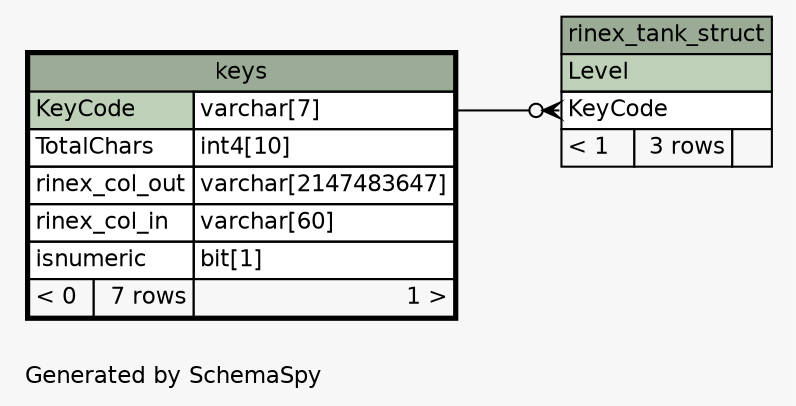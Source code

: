 // dot 2.36.0 on Linux 4.4.0-59-generic
// SchemaSpy rev 590
digraph "oneDegreeRelationshipsDiagram" {
  graph [
    rankdir="RL"
    bgcolor="#f7f7f7"
    label="\nGenerated by SchemaSpy"
    labeljust="l"
    nodesep="0.18"
    ranksep="0.46"
    fontname="Helvetica"
    fontsize="11"
  ];
  node [
    fontname="Helvetica"
    fontsize="11"
    shape="plaintext"
  ];
  edge [
    arrowsize="0.8"
  ];
  "rinex_tank_struct":"KeyCode":w -> "keys":"KeyCode.type":e [arrowhead=none dir=back arrowtail=crowodot];
  "keys" [
    label=<
    <TABLE BORDER="2" CELLBORDER="1" CELLSPACING="0" BGCOLOR="#ffffff">
      <TR><TD COLSPAN="3" BGCOLOR="#9bab96" ALIGN="CENTER">keys</TD></TR>
      <TR><TD PORT="KeyCode" COLSPAN="2" BGCOLOR="#bed1b8" ALIGN="LEFT">KeyCode</TD><TD PORT="KeyCode.type" ALIGN="LEFT">varchar[7]</TD></TR>
      <TR><TD PORT="TotalChars" COLSPAN="2" ALIGN="LEFT">TotalChars</TD><TD PORT="TotalChars.type" ALIGN="LEFT">int4[10]</TD></TR>
      <TR><TD PORT="rinex_col_out" COLSPAN="2" ALIGN="LEFT">rinex_col_out</TD><TD PORT="rinex_col_out.type" ALIGN="LEFT">varchar[2147483647]</TD></TR>
      <TR><TD PORT="rinex_col_in" COLSPAN="2" ALIGN="LEFT">rinex_col_in</TD><TD PORT="rinex_col_in.type" ALIGN="LEFT">varchar[60]</TD></TR>
      <TR><TD PORT="isnumeric" COLSPAN="2" ALIGN="LEFT">isnumeric</TD><TD PORT="isnumeric.type" ALIGN="LEFT">bit[1]</TD></TR>
      <TR><TD ALIGN="LEFT" BGCOLOR="#f7f7f7">&lt; 0</TD><TD ALIGN="RIGHT" BGCOLOR="#f7f7f7">7 rows</TD><TD ALIGN="RIGHT" BGCOLOR="#f7f7f7">1 &gt;</TD></TR>
    </TABLE>>
    URL="keys.html"
    tooltip="keys"
  ];
  "rinex_tank_struct" [
    label=<
    <TABLE BORDER="0" CELLBORDER="1" CELLSPACING="0" BGCOLOR="#ffffff">
      <TR><TD COLSPAN="3" BGCOLOR="#9bab96" ALIGN="CENTER">rinex_tank_struct</TD></TR>
      <TR><TD PORT="Level" COLSPAN="3" BGCOLOR="#bed1b8" ALIGN="LEFT">Level</TD></TR>
      <TR><TD PORT="KeyCode" COLSPAN="3" ALIGN="LEFT">KeyCode</TD></TR>
      <TR><TD ALIGN="LEFT" BGCOLOR="#f7f7f7">&lt; 1</TD><TD ALIGN="RIGHT" BGCOLOR="#f7f7f7">3 rows</TD><TD ALIGN="RIGHT" BGCOLOR="#f7f7f7">  </TD></TR>
    </TABLE>>
    URL="rinex_tank_struct.html"
    tooltip="rinex_tank_struct"
  ];
}
